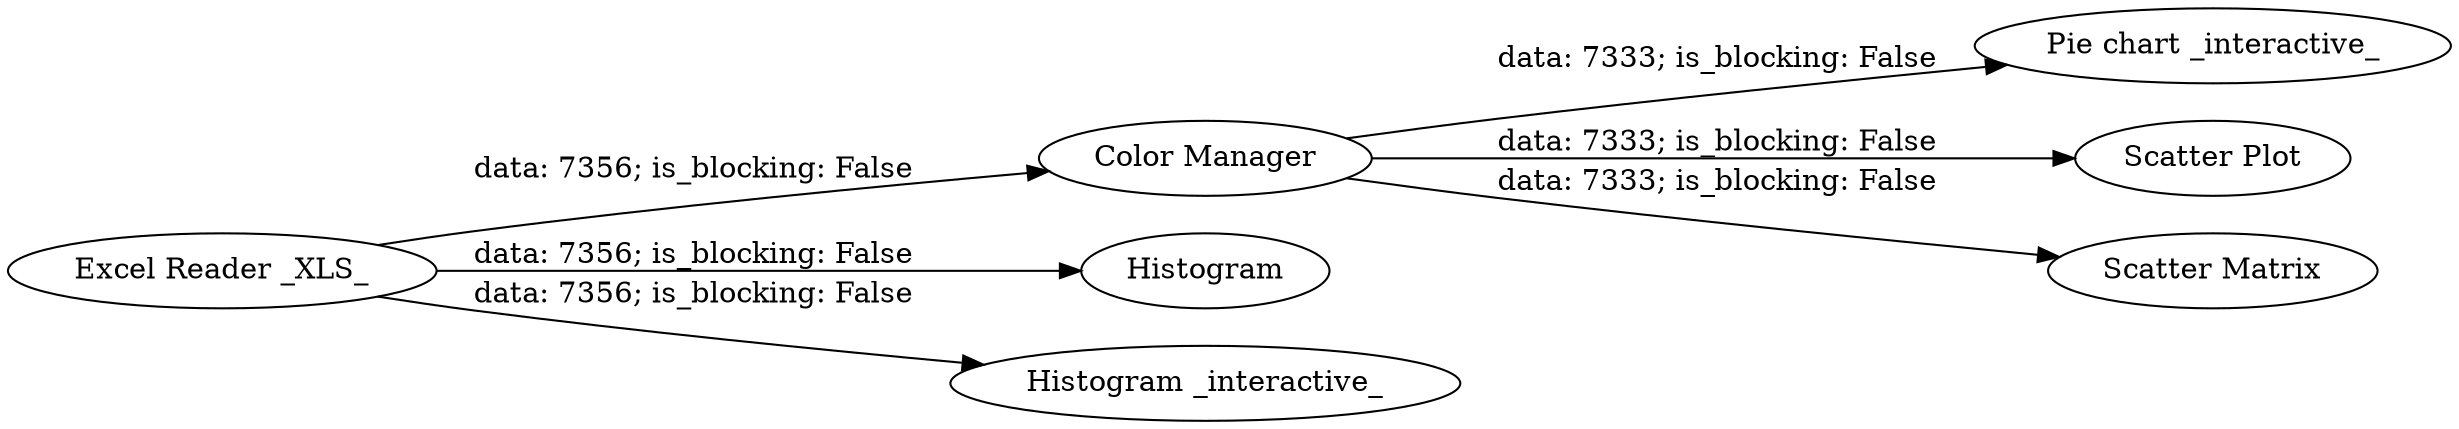 digraph {
	"5111172969978894228_7" [label="Pie chart _interactive_"]
	"5111172969978894228_3" [label="Color Manager"]
	"5111172969978894228_2" [label="Scatter Plot"]
	"5111172969978894228_5" [label=Histogram]
	"5111172969978894228_4" [label="Scatter Matrix"]
	"5111172969978894228_1" [label="Excel Reader _XLS_"]
	"5111172969978894228_6" [label="Histogram _interactive_"]
	"5111172969978894228_1" -> "5111172969978894228_6" [label="data: 7356; is_blocking: False"]
	"5111172969978894228_3" -> "5111172969978894228_2" [label="data: 7333; is_blocking: False"]
	"5111172969978894228_1" -> "5111172969978894228_5" [label="data: 7356; is_blocking: False"]
	"5111172969978894228_1" -> "5111172969978894228_3" [label="data: 7356; is_blocking: False"]
	"5111172969978894228_3" -> "5111172969978894228_7" [label="data: 7333; is_blocking: False"]
	"5111172969978894228_3" -> "5111172969978894228_4" [label="data: 7333; is_blocking: False"]
	rankdir=LR
}
